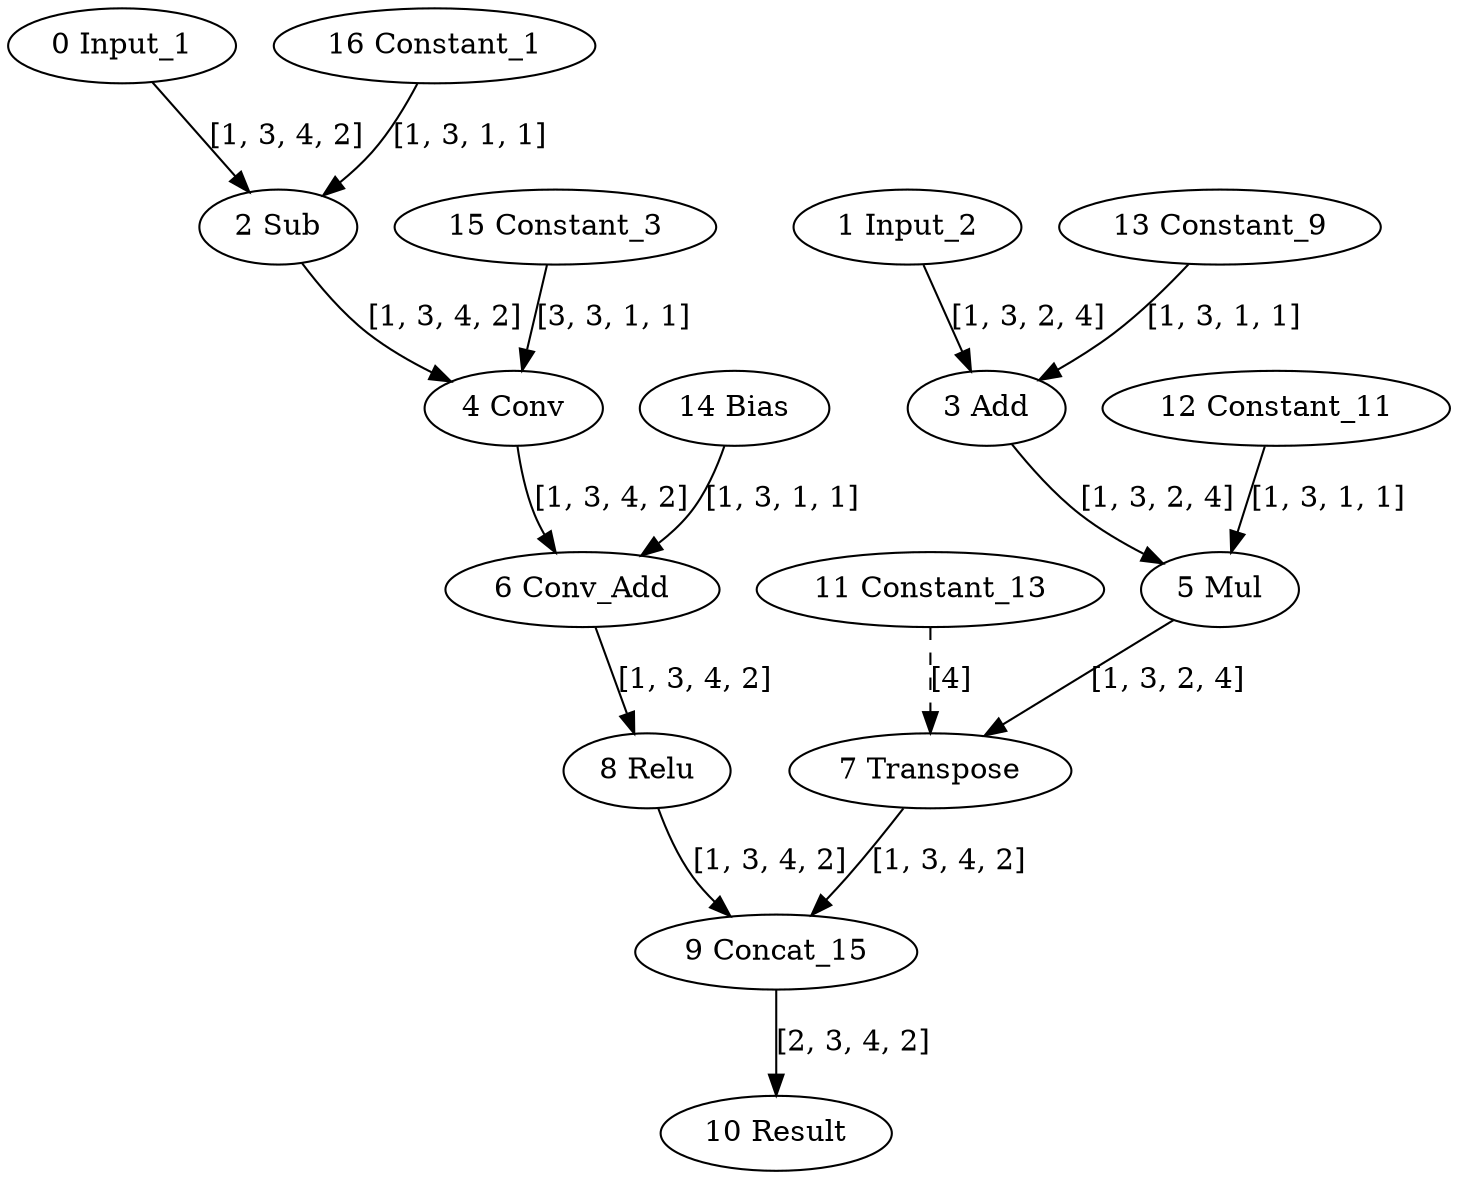 strict digraph  {
"0 Input_1" [id=0, type=Parameter];
"1 Input_2" [id=1, type=Parameter];
"2 Sub" [id=2, type=Subtract];
"3 Add" [id=3, type=Add];
"4 Conv" [id=4, type=Convolution];
"5 Mul" [id=5, type=Multiply];
"6 Conv_Add" [id=6, type=Add];
"7 Transpose" [id=7, type=Transpose];
"8 Relu" [id=8, type=Relu];
"9 Concat_15" [id=9, type=Concat];
"10 Result" [id=10, type=Result];
"11 Constant_13" [id=11, type=Constant];
"12 Constant_11" [id=12, type=Constant];
"13 Constant_9" [id=13, type=Constant];
"14 Bias" [id=14, type=Constant];
"15 Constant_3" [id=15, type=Constant];
"16 Constant_1" [id=16, type=Constant];
"0 Input_1" -> "2 Sub"  [label="[1, 3, 4, 2]", style=solid];
"1 Input_2" -> "3 Add"  [label="[1, 3, 2, 4]", style=solid];
"2 Sub" -> "4 Conv"  [label="[1, 3, 4, 2]", style=solid];
"3 Add" -> "5 Mul"  [label="[1, 3, 2, 4]", style=solid];
"4 Conv" -> "6 Conv_Add"  [label="[1, 3, 4, 2]", style=solid];
"5 Mul" -> "7 Transpose"  [label="[1, 3, 2, 4]", style=solid];
"6 Conv_Add" -> "8 Relu"  [label="[1, 3, 4, 2]", style=solid];
"7 Transpose" -> "9 Concat_15"  [label="[1, 3, 4, 2]", style=solid];
"8 Relu" -> "9 Concat_15"  [label="[1, 3, 4, 2]", style=solid];
"9 Concat_15" -> "10 Result"  [label="[2, 3, 4, 2]", style=solid];
"11 Constant_13" -> "7 Transpose"  [label="[4]", style=dashed];
"12 Constant_11" -> "5 Mul"  [label="[1, 3, 1, 1]", style=solid];
"13 Constant_9" -> "3 Add"  [label="[1, 3, 1, 1]", style=solid];
"14 Bias" -> "6 Conv_Add"  [label="[1, 3, 1, 1]", style=solid];
"15 Constant_3" -> "4 Conv"  [label="[3, 3, 1, 1]", style=solid];
"16 Constant_1" -> "2 Sub"  [label="[1, 3, 1, 1]", style=solid];
}
